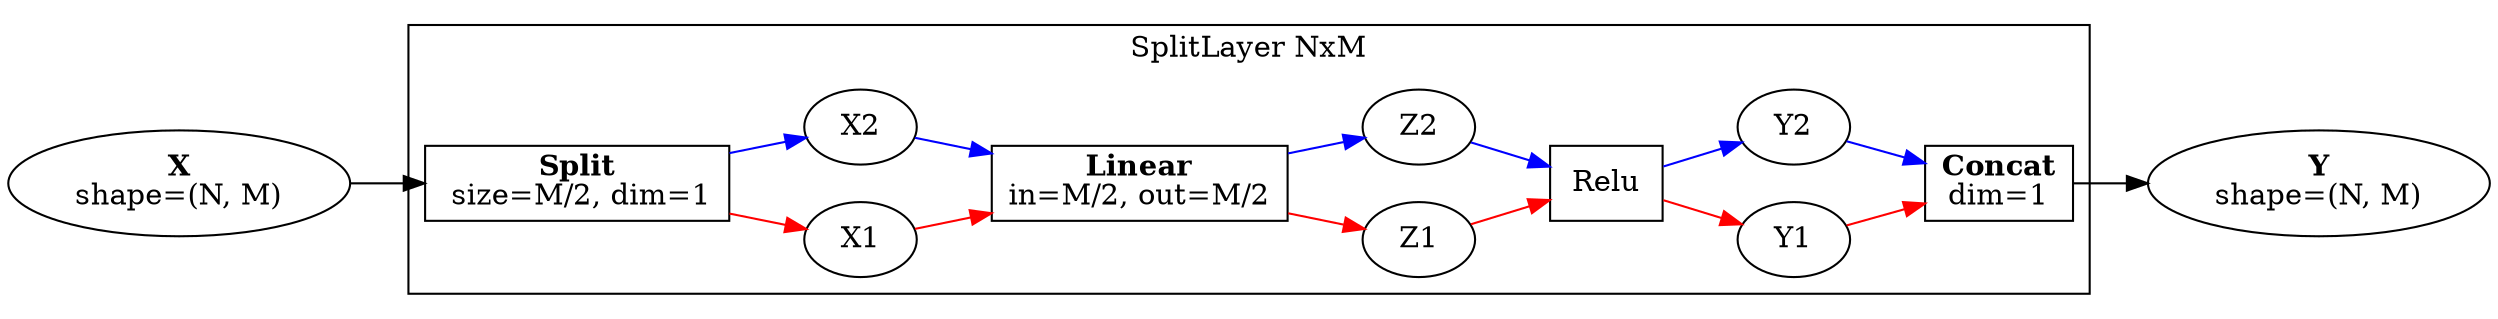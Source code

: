 digraph G {

    rankdir=LR;

    X [label=<<b>X</b><br/>shape=(N, M)>];
    Y [label=<<b>Y</b><br/>shape=(N, M)>];

    subgraph cluster_1 {
        label = "SplitLayer NxM"

        Split [label=<<b>Split</b><br/> size=M/2, dim=1>, shape=box];
        X1;
        X2;

        Z1;
        Z2;

        Y1;
        Y2;

        Linear [label=<<b>Linear</b><br/>in=M/2, out=M/2>, shape=box];
        Relu [shape=box];
        Concat [label=<<b>Concat</b><br/>dim=1>, shape=box];
    }
    
    X -> Split;

    Split -> X1 -> Linear -> Z1 -> Relu -> Y1 -> Concat [color=red];
    Split -> X2 -> Linear -> Z2 -> Relu -> Y2 -> Concat [color=blue];

    Concat -> Y;
}
